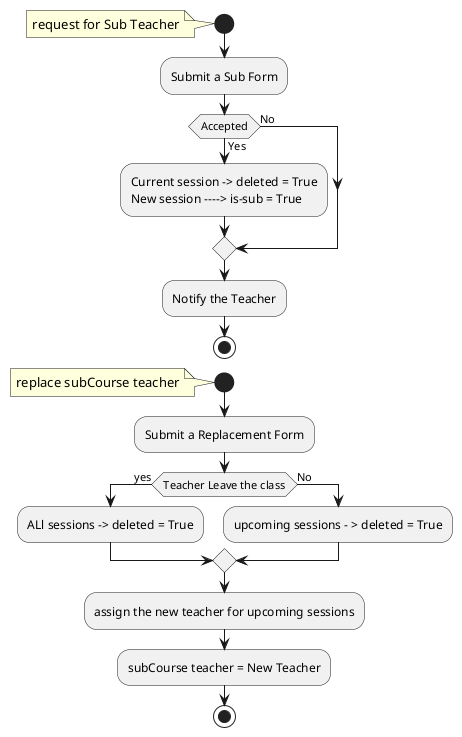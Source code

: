 @startuml
start
note
request for Sub Teacher
end note
:Submit a Sub Form;
if (Accepted) then (Yes)
    :Current session -> deleted = True
    New session ----> is-sub = True;
else (No)
endif
:Notify the Teacher;
stop


start
note
replace subCourse teacher
end note
:Submit a Replacement Form;
if (Teacher Leave the class) then (yes)
    :ALl sessions -> deleted = True;
else (No)
    :upcoming sessions - > deleted = True;
endif
    :assign the new teacher for upcoming sessions;
    :subCourse teacher = New Teacher;

stop
@enduml